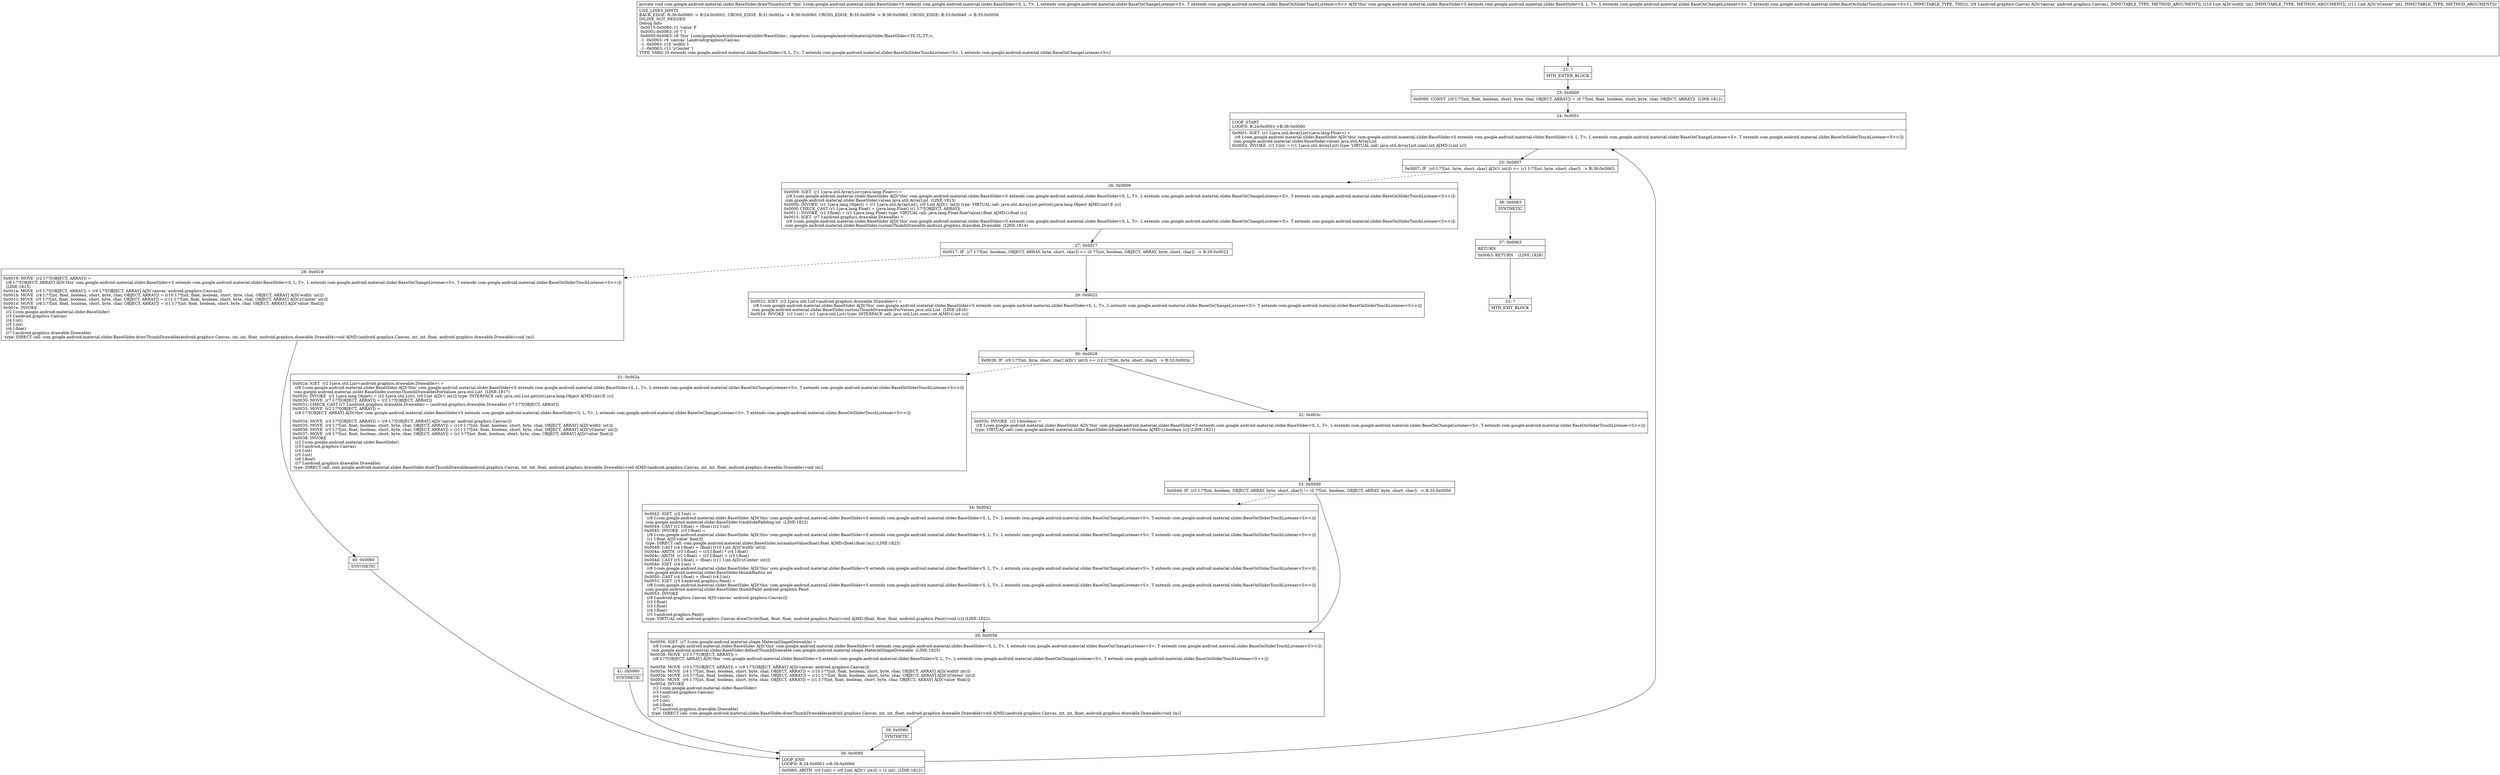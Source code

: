 digraph "CFG forcom.google.android.material.slider.BaseSlider.drawThumbs(Landroid\/graphics\/Canvas;II)V" {
Node_21 [shape=record,label="{21\:\ ?|MTH_ENTER_BLOCK\l}"];
Node_23 [shape=record,label="{23\:\ 0x0000|0x0000: CONST  (r0 I:??[int, float, boolean, short, byte, char, OBJECT, ARRAY]) = (0 ??[int, float, boolean, short, byte, char, OBJECT, ARRAY])  (LINE:1812)\l}"];
Node_24 [shape=record,label="{24\:\ 0x0001|LOOP_START\lLOOP:0: B:24:0x0001\-\>B:36:0x0060\l|0x0001: IGET  (r1 I:java.util.ArrayList\<java.lang.Float\>) = \l  (r8 I:com.google.android.material.slider.BaseSlider A[D('this' com.google.android.material.slider.BaseSlider\<S extends com.google.android.material.slider.BaseSlider\<S, L, T\>, L extends com.google.android.material.slider.BaseOnChangeListener\<S\>, T extends com.google.android.material.slider.BaseOnSliderTouchListener\<S\>\>)])\l com.google.android.material.slider.BaseSlider.values java.util.ArrayList \l0x0003: INVOKE  (r1 I:int) = (r1 I:java.util.ArrayList) type: VIRTUAL call: java.util.ArrayList.size():int A[MD:():int (c)]\l}"];
Node_25 [shape=record,label="{25\:\ 0x0007|0x0007: IF  (r0 I:??[int, byte, short, char] A[D('i' int)]) \>= (r1 I:??[int, byte, short, char])  \-\> B:38:0x0063 \l}"];
Node_26 [shape=record,label="{26\:\ 0x0009|0x0009: IGET  (r1 I:java.util.ArrayList\<java.lang.Float\>) = \l  (r8 I:com.google.android.material.slider.BaseSlider A[D('this' com.google.android.material.slider.BaseSlider\<S extends com.google.android.material.slider.BaseSlider\<S, L, T\>, L extends com.google.android.material.slider.BaseOnChangeListener\<S\>, T extends com.google.android.material.slider.BaseOnSliderTouchListener\<S\>\>)])\l com.google.android.material.slider.BaseSlider.values java.util.ArrayList  (LINE:1813)\l0x000b: INVOKE  (r1 I:java.lang.Object) = (r1 I:java.util.ArrayList), (r0 I:int A[D('i' int)]) type: VIRTUAL call: java.util.ArrayList.get(int):java.lang.Object A[MD:(int):E (c)]\l0x000f: CHECK_CAST (r1 I:java.lang.Float) = (java.lang.Float) (r1 I:??[OBJECT, ARRAY]) \l0x0011: INVOKE  (r1 I:float) = (r1 I:java.lang.Float) type: VIRTUAL call: java.lang.Float.floatValue():float A[MD:():float (c)]\l0x0015: IGET  (r7 I:android.graphics.drawable.Drawable) = \l  (r8 I:com.google.android.material.slider.BaseSlider A[D('this' com.google.android.material.slider.BaseSlider\<S extends com.google.android.material.slider.BaseSlider\<S, L, T\>, L extends com.google.android.material.slider.BaseOnChangeListener\<S\>, T extends com.google.android.material.slider.BaseOnSliderTouchListener\<S\>\>)])\l com.google.android.material.slider.BaseSlider.customThumbDrawable android.graphics.drawable.Drawable  (LINE:1814)\l}"];
Node_27 [shape=record,label="{27\:\ 0x0017|0x0017: IF  (r7 I:??[int, boolean, OBJECT, ARRAY, byte, short, char]) == (0 ??[int, boolean, OBJECT, ARRAY, byte, short, char])  \-\> B:29:0x0022 \l}"];
Node_28 [shape=record,label="{28\:\ 0x0019|0x0019: MOVE  (r2 I:??[OBJECT, ARRAY]) = \l  (r8 I:??[OBJECT, ARRAY] A[D('this' com.google.android.material.slider.BaseSlider\<S extends com.google.android.material.slider.BaseSlider\<S, L, T\>, L extends com.google.android.material.slider.BaseOnChangeListener\<S\>, T extends com.google.android.material.slider.BaseOnSliderTouchListener\<S\>\>)])\l  (LINE:1815)\l0x001a: MOVE  (r3 I:??[OBJECT, ARRAY]) = (r9 I:??[OBJECT, ARRAY] A[D('canvas' android.graphics.Canvas)]) \l0x001b: MOVE  (r4 I:??[int, float, boolean, short, byte, char, OBJECT, ARRAY]) = (r10 I:??[int, float, boolean, short, byte, char, OBJECT, ARRAY] A[D('width' int)]) \l0x001c: MOVE  (r5 I:??[int, float, boolean, short, byte, char, OBJECT, ARRAY]) = (r11 I:??[int, float, boolean, short, byte, char, OBJECT, ARRAY] A[D('yCenter' int)]) \l0x001d: MOVE  (r6 I:??[int, float, boolean, short, byte, char, OBJECT, ARRAY]) = (r1 I:??[int, float, boolean, short, byte, char, OBJECT, ARRAY] A[D('value' float)]) \l0x001e: INVOKE  \l  (r2 I:com.google.android.material.slider.BaseSlider)\l  (r3 I:android.graphics.Canvas)\l  (r4 I:int)\l  (r5 I:int)\l  (r6 I:float)\l  (r7 I:android.graphics.drawable.Drawable)\l type: DIRECT call: com.google.android.material.slider.BaseSlider.drawThumbDrawable(android.graphics.Canvas, int, int, float, android.graphics.drawable.Drawable):void A[MD:(android.graphics.Canvas, int, int, float, android.graphics.drawable.Drawable):void (m)]\l}"];
Node_40 [shape=record,label="{40\:\ 0x0060|SYNTHETIC\l}"];
Node_36 [shape=record,label="{36\:\ 0x0060|LOOP_END\lLOOP:0: B:24:0x0001\-\>B:36:0x0060\l|0x0060: ARITH  (r0 I:int) = (r0 I:int A[D('i' int)]) + (1 int)  (LINE:1812)\l}"];
Node_29 [shape=record,label="{29\:\ 0x0022|0x0022: IGET  (r2 I:java.util.List\<android.graphics.drawable.Drawable\>) = \l  (r8 I:com.google.android.material.slider.BaseSlider A[D('this' com.google.android.material.slider.BaseSlider\<S extends com.google.android.material.slider.BaseSlider\<S, L, T\>, L extends com.google.android.material.slider.BaseOnChangeListener\<S\>, T extends com.google.android.material.slider.BaseOnSliderTouchListener\<S\>\>)])\l com.google.android.material.slider.BaseSlider.customThumbDrawablesForValues java.util.List  (LINE:1816)\l0x0024: INVOKE  (r2 I:int) = (r2 I:java.util.List) type: INTERFACE call: java.util.List.size():int A[MD:():int (c)]\l}"];
Node_30 [shape=record,label="{30\:\ 0x0028|0x0028: IF  (r0 I:??[int, byte, short, char] A[D('i' int)]) \>= (r2 I:??[int, byte, short, char])  \-\> B:32:0x003c \l}"];
Node_31 [shape=record,label="{31\:\ 0x002a|0x002a: IGET  (r2 I:java.util.List\<android.graphics.drawable.Drawable\>) = \l  (r8 I:com.google.android.material.slider.BaseSlider A[D('this' com.google.android.material.slider.BaseSlider\<S extends com.google.android.material.slider.BaseSlider\<S, L, T\>, L extends com.google.android.material.slider.BaseOnChangeListener\<S\>, T extends com.google.android.material.slider.BaseOnSliderTouchListener\<S\>\>)])\l com.google.android.material.slider.BaseSlider.customThumbDrawablesForValues java.util.List  (LINE:1817)\l0x002c: INVOKE  (r2 I:java.lang.Object) = (r2 I:java.util.List), (r0 I:int A[D('i' int)]) type: INTERFACE call: java.util.List.get(int):java.lang.Object A[MD:(int):E (c)]\l0x0030: MOVE  (r7 I:??[OBJECT, ARRAY]) = (r2 I:??[OBJECT, ARRAY]) \l0x0031: CHECK_CAST (r7 I:android.graphics.drawable.Drawable) = (android.graphics.drawable.Drawable) (r7 I:??[OBJECT, ARRAY]) \l0x0033: MOVE  (r2 I:??[OBJECT, ARRAY]) = \l  (r8 I:??[OBJECT, ARRAY] A[D('this' com.google.android.material.slider.BaseSlider\<S extends com.google.android.material.slider.BaseSlider\<S, L, T\>, L extends com.google.android.material.slider.BaseOnChangeListener\<S\>, T extends com.google.android.material.slider.BaseOnSliderTouchListener\<S\>\>)])\l \l0x0034: MOVE  (r3 I:??[OBJECT, ARRAY]) = (r9 I:??[OBJECT, ARRAY] A[D('canvas' android.graphics.Canvas)]) \l0x0035: MOVE  (r4 I:??[int, float, boolean, short, byte, char, OBJECT, ARRAY]) = (r10 I:??[int, float, boolean, short, byte, char, OBJECT, ARRAY] A[D('width' int)]) \l0x0036: MOVE  (r5 I:??[int, float, boolean, short, byte, char, OBJECT, ARRAY]) = (r11 I:??[int, float, boolean, short, byte, char, OBJECT, ARRAY] A[D('yCenter' int)]) \l0x0037: MOVE  (r6 I:??[int, float, boolean, short, byte, char, OBJECT, ARRAY]) = (r1 I:??[int, float, boolean, short, byte, char, OBJECT, ARRAY] A[D('value' float)]) \l0x0038: INVOKE  \l  (r2 I:com.google.android.material.slider.BaseSlider)\l  (r3 I:android.graphics.Canvas)\l  (r4 I:int)\l  (r5 I:int)\l  (r6 I:float)\l  (r7 I:android.graphics.drawable.Drawable)\l type: DIRECT call: com.google.android.material.slider.BaseSlider.drawThumbDrawable(android.graphics.Canvas, int, int, float, android.graphics.drawable.Drawable):void A[MD:(android.graphics.Canvas, int, int, float, android.graphics.drawable.Drawable):void (m)]\l}"];
Node_41 [shape=record,label="{41\:\ 0x0060|SYNTHETIC\l}"];
Node_32 [shape=record,label="{32\:\ 0x003c|0x003c: INVOKE  (r2 I:boolean) = \l  (r8 I:com.google.android.material.slider.BaseSlider A[D('this' com.google.android.material.slider.BaseSlider\<S extends com.google.android.material.slider.BaseSlider\<S, L, T\>, L extends com.google.android.material.slider.BaseOnChangeListener\<S\>, T extends com.google.android.material.slider.BaseOnSliderTouchListener\<S\>\>)])\l type: VIRTUAL call: com.google.android.material.slider.BaseSlider.isEnabled():boolean A[MD:():boolean (c)] (LINE:1821)\l}"];
Node_33 [shape=record,label="{33\:\ 0x0040|0x0040: IF  (r2 I:??[int, boolean, OBJECT, ARRAY, byte, short, char]) != (0 ??[int, boolean, OBJECT, ARRAY, byte, short, char])  \-\> B:35:0x0056 \l}"];
Node_34 [shape=record,label="{34\:\ 0x0042|0x0042: IGET  (r2 I:int) = \l  (r8 I:com.google.android.material.slider.BaseSlider A[D('this' com.google.android.material.slider.BaseSlider\<S extends com.google.android.material.slider.BaseSlider\<S, L, T\>, L extends com.google.android.material.slider.BaseOnChangeListener\<S\>, T extends com.google.android.material.slider.BaseOnSliderTouchListener\<S\>\>)])\l com.google.android.material.slider.BaseSlider.trackSidePadding int  (LINE:1822)\l0x0044: CAST (r2 I:float) = (float) (r2 I:int) \l0x0045: INVOKE  (r3 I:float) = \l  (r8 I:com.google.android.material.slider.BaseSlider A[D('this' com.google.android.material.slider.BaseSlider\<S extends com.google.android.material.slider.BaseSlider\<S, L, T\>, L extends com.google.android.material.slider.BaseOnChangeListener\<S\>, T extends com.google.android.material.slider.BaseOnSliderTouchListener\<S\>\>)])\l  (r1 I:float A[D('value' float)])\l type: DIRECT call: com.google.android.material.slider.BaseSlider.normalizeValue(float):float A[MD:(float):float (m)] (LINE:1823)\l0x0049: CAST (r4 I:float) = (float) (r10 I:int A[D('width' int)]) \l0x004a: ARITH  (r3 I:float) = (r3 I:float) * (r4 I:float) \l0x004c: ARITH  (r2 I:float) = (r2 I:float) + (r3 I:float) \l0x004d: CAST (r3 I:float) = (float) (r11 I:int A[D('yCenter' int)]) \l0x004e: IGET  (r4 I:int) = \l  (r8 I:com.google.android.material.slider.BaseSlider A[D('this' com.google.android.material.slider.BaseSlider\<S extends com.google.android.material.slider.BaseSlider\<S, L, T\>, L extends com.google.android.material.slider.BaseOnChangeListener\<S\>, T extends com.google.android.material.slider.BaseOnSliderTouchListener\<S\>\>)])\l com.google.android.material.slider.BaseSlider.thumbRadius int \l0x0050: CAST (r4 I:float) = (float) (r4 I:int) \l0x0051: IGET  (r5 I:android.graphics.Paint) = \l  (r8 I:com.google.android.material.slider.BaseSlider A[D('this' com.google.android.material.slider.BaseSlider\<S extends com.google.android.material.slider.BaseSlider\<S, L, T\>, L extends com.google.android.material.slider.BaseOnChangeListener\<S\>, T extends com.google.android.material.slider.BaseOnSliderTouchListener\<S\>\>)])\l com.google.android.material.slider.BaseSlider.thumbPaint android.graphics.Paint \l0x0053: INVOKE  \l  (r9 I:android.graphics.Canvas A[D('canvas' android.graphics.Canvas)])\l  (r2 I:float)\l  (r3 I:float)\l  (r4 I:float)\l  (r5 I:android.graphics.Paint)\l type: VIRTUAL call: android.graphics.Canvas.drawCircle(float, float, float, android.graphics.Paint):void A[MD:(float, float, float, android.graphics.Paint):void (c)] (LINE:1822)\l}"];
Node_35 [shape=record,label="{35\:\ 0x0056|0x0056: IGET  (r7 I:com.google.android.material.shape.MaterialShapeDrawable) = \l  (r8 I:com.google.android.material.slider.BaseSlider A[D('this' com.google.android.material.slider.BaseSlider\<S extends com.google.android.material.slider.BaseSlider\<S, L, T\>, L extends com.google.android.material.slider.BaseOnChangeListener\<S\>, T extends com.google.android.material.slider.BaseOnSliderTouchListener\<S\>\>)])\l com.google.android.material.slider.BaseSlider.defaultThumbDrawable com.google.android.material.shape.MaterialShapeDrawable  (LINE:1825)\l0x0058: MOVE  (r2 I:??[OBJECT, ARRAY]) = \l  (r8 I:??[OBJECT, ARRAY] A[D('this' com.google.android.material.slider.BaseSlider\<S extends com.google.android.material.slider.BaseSlider\<S, L, T\>, L extends com.google.android.material.slider.BaseOnChangeListener\<S\>, T extends com.google.android.material.slider.BaseOnSliderTouchListener\<S\>\>)])\l \l0x0059: MOVE  (r3 I:??[OBJECT, ARRAY]) = (r9 I:??[OBJECT, ARRAY] A[D('canvas' android.graphics.Canvas)]) \l0x005a: MOVE  (r4 I:??[int, float, boolean, short, byte, char, OBJECT, ARRAY]) = (r10 I:??[int, float, boolean, short, byte, char, OBJECT, ARRAY] A[D('width' int)]) \l0x005b: MOVE  (r5 I:??[int, float, boolean, short, byte, char, OBJECT, ARRAY]) = (r11 I:??[int, float, boolean, short, byte, char, OBJECT, ARRAY] A[D('yCenter' int)]) \l0x005c: MOVE  (r6 I:??[int, float, boolean, short, byte, char, OBJECT, ARRAY]) = (r1 I:??[int, float, boolean, short, byte, char, OBJECT, ARRAY] A[D('value' float)]) \l0x005d: INVOKE  \l  (r2 I:com.google.android.material.slider.BaseSlider)\l  (r3 I:android.graphics.Canvas)\l  (r4 I:int)\l  (r5 I:int)\l  (r6 I:float)\l  (r7 I:android.graphics.drawable.Drawable)\l type: DIRECT call: com.google.android.material.slider.BaseSlider.drawThumbDrawable(android.graphics.Canvas, int, int, float, android.graphics.drawable.Drawable):void A[MD:(android.graphics.Canvas, int, int, float, android.graphics.drawable.Drawable):void (m)]\l}"];
Node_39 [shape=record,label="{39\:\ 0x0060|SYNTHETIC\l}"];
Node_38 [shape=record,label="{38\:\ 0x0063|SYNTHETIC\l}"];
Node_37 [shape=record,label="{37\:\ 0x0063|RETURN\l|0x0063: RETURN    (LINE:1828)\l}"];
Node_22 [shape=record,label="{22\:\ ?|MTH_EXIT_BLOCK\l}"];
MethodNode[shape=record,label="{private void com.google.android.material.slider.BaseSlider.drawThumbs((r8 'this' I:com.google.android.material.slider.BaseSlider\<S extends com.google.android.material.slider.BaseSlider\<S, L, T\>, L extends com.google.android.material.slider.BaseOnChangeListener\<S\>, T extends com.google.android.material.slider.BaseOnSliderTouchListener\<S\>\> A[D('this' com.google.android.material.slider.BaseSlider\<S extends com.google.android.material.slider.BaseSlider\<S, L, T\>, L extends com.google.android.material.slider.BaseOnChangeListener\<S\>, T extends com.google.android.material.slider.BaseOnSliderTouchListener\<S\>\>), IMMUTABLE_TYPE, THIS]), (r9 I:android.graphics.Canvas A[D('canvas' android.graphics.Canvas), IMMUTABLE_TYPE, METHOD_ARGUMENT]), (r10 I:int A[D('width' int), IMMUTABLE_TYPE, METHOD_ARGUMENT]), (r11 I:int A[D('yCenter' int), IMMUTABLE_TYPE, METHOD_ARGUMENT]))  | USE_LINES_HINTS\lBACK_EDGE: B:36:0x0060 \-\> B:24:0x0001, CROSS_EDGE: B:31:0x002a \-\> B:36:0x0060, CROSS_EDGE: B:35:0x0056 \-\> B:36:0x0060, CROSS_EDGE: B:33:0x0040 \-\> B:35:0x0056\lINLINE_NOT_NEEDED\lDebug Info:\l  0x0015\-0x0060: r1 'value' F\l  0x0001\-0x0063: r0 'i' I\l  0x0000\-0x0063: r8 'this' Lcom\/google\/android\/material\/slider\/BaseSlider;, signature: Lcom\/google\/android\/material\/slider\/BaseSlider\<TS;TL;TT;\>;\l  \-1 \-0x0063: r9 'canvas' Landroid\/graphics\/Canvas;\l  \-1 \-0x0063: r10 'width' I\l  \-1 \-0x0063: r11 'yCenter' I\lTYPE_VARS: [S extends com.google.android.material.slider.BaseSlider\<S, L, T\>, T extends com.google.android.material.slider.BaseOnSliderTouchListener\<S\>, L extends com.google.android.material.slider.BaseOnChangeListener\<S\>]\l}"];
MethodNode -> Node_21;Node_21 -> Node_23;
Node_23 -> Node_24;
Node_24 -> Node_25;
Node_25 -> Node_26[style=dashed];
Node_25 -> Node_38;
Node_26 -> Node_27;
Node_27 -> Node_28[style=dashed];
Node_27 -> Node_29;
Node_28 -> Node_40;
Node_40 -> Node_36;
Node_36 -> Node_24;
Node_29 -> Node_30;
Node_30 -> Node_31[style=dashed];
Node_30 -> Node_32;
Node_31 -> Node_41;
Node_41 -> Node_36;
Node_32 -> Node_33;
Node_33 -> Node_34[style=dashed];
Node_33 -> Node_35;
Node_34 -> Node_35;
Node_35 -> Node_39;
Node_39 -> Node_36;
Node_38 -> Node_37;
Node_37 -> Node_22;
}

